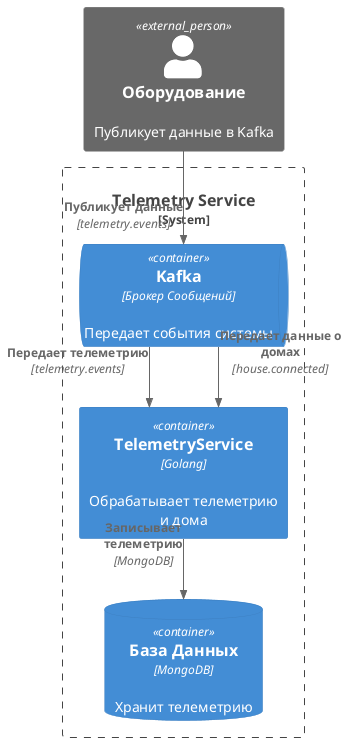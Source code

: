 @startuml
!include <C4/C4_Container>

skinparam linetype ortho
skinparam rectangle {
  BackgroundColor #white
  BorderColor #black
  Shadowing false
}

Person_Ext(external_device, "Оборудование", "Публикует данные в Kafka")

System_Boundary(b_system, "Telemetry Service") {
    Container(telemetry_service, "TelemetryService", "Golang", "Обрабатывает телеметрию и дома")

    ContainerDb(telemetry_db, "База Данных", "MongoDB", "Хранит телеметрию")

    ContainerQueue(kafka_broker, "Kafka", "Брокер Сообщений", "Передает события системы")
}

Rel(external_device, kafka_broker, "Публикует данные", "telemetry.events")
Rel(telemetry_service, telemetry_db, "Записывает телеметрию", "MongoDB")
Rel(kafka_broker, telemetry_service, "Передает телеметрию", "telemetry.events")
Rel(kafka_broker, telemetry_service, "Передает данные о домах", "house.connected")

@enduml
